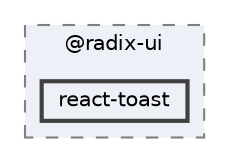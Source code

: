 digraph "C:/Users/arisc/OneDrive/Documents/GitHub/FINAL/EcoEats-Project/node_modules/@radix-ui/react-toast"
{
 // LATEX_PDF_SIZE
  bgcolor="transparent";
  edge [fontname=Helvetica,fontsize=10,labelfontname=Helvetica,labelfontsize=10];
  node [fontname=Helvetica,fontsize=10,shape=box,height=0.2,width=0.4];
  compound=true
  subgraph clusterdir_ab62ad447ec992f2fe79c76b760e4d1f {
    graph [ bgcolor="#edf0f7", pencolor="grey50", label="@radix-ui", fontname=Helvetica,fontsize=10 style="filled,dashed", URL="dir_ab62ad447ec992f2fe79c76b760e4d1f.html",tooltip=""]
  dir_1a9a49770692b9156d60e9c9bd4e53b4 [label="react-toast", fillcolor="#edf0f7", color="grey25", style="filled,bold", URL="dir_1a9a49770692b9156d60e9c9bd4e53b4.html",tooltip=""];
  }
}
